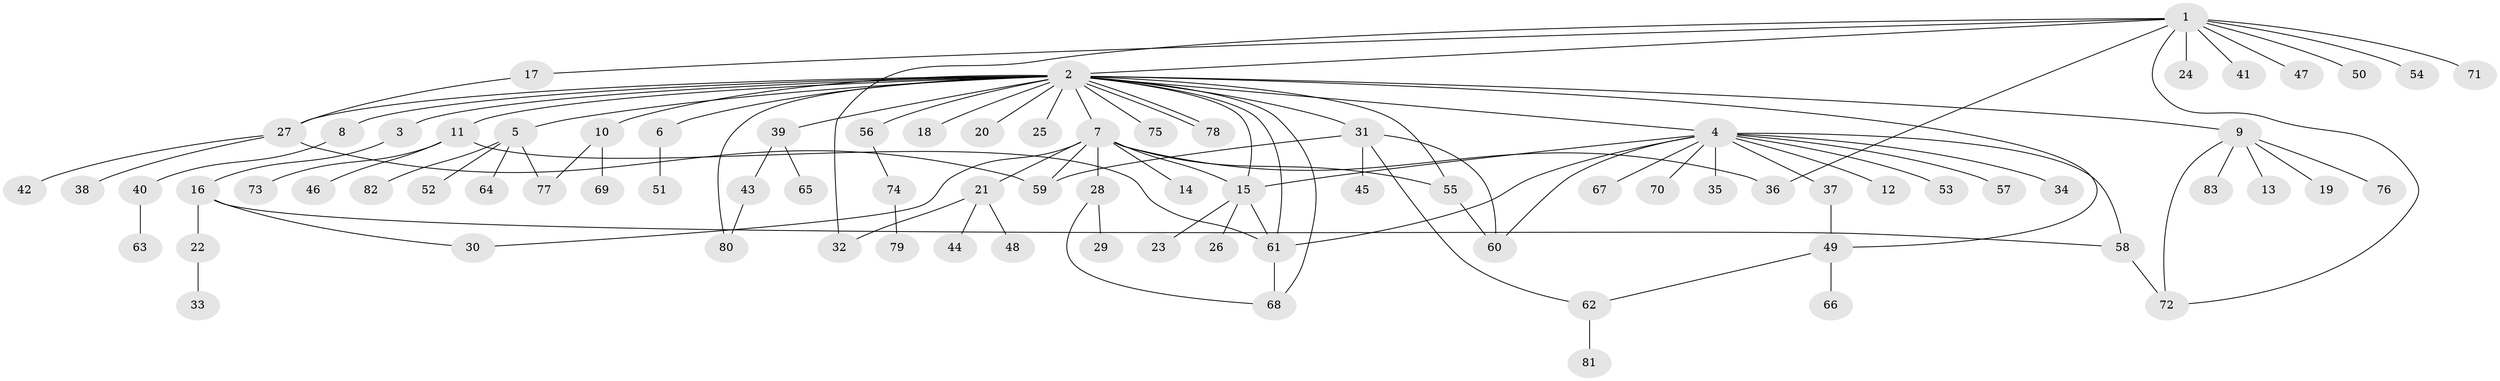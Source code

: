 // Generated by graph-tools (version 1.1) at 2025/14/03/09/25 04:14:29]
// undirected, 83 vertices, 106 edges
graph export_dot {
graph [start="1"]
  node [color=gray90,style=filled];
  1;
  2;
  3;
  4;
  5;
  6;
  7;
  8;
  9;
  10;
  11;
  12;
  13;
  14;
  15;
  16;
  17;
  18;
  19;
  20;
  21;
  22;
  23;
  24;
  25;
  26;
  27;
  28;
  29;
  30;
  31;
  32;
  33;
  34;
  35;
  36;
  37;
  38;
  39;
  40;
  41;
  42;
  43;
  44;
  45;
  46;
  47;
  48;
  49;
  50;
  51;
  52;
  53;
  54;
  55;
  56;
  57;
  58;
  59;
  60;
  61;
  62;
  63;
  64;
  65;
  66;
  67;
  68;
  69;
  70;
  71;
  72;
  73;
  74;
  75;
  76;
  77;
  78;
  79;
  80;
  81;
  82;
  83;
  1 -- 2;
  1 -- 17;
  1 -- 24;
  1 -- 32;
  1 -- 36;
  1 -- 41;
  1 -- 47;
  1 -- 50;
  1 -- 54;
  1 -- 71;
  1 -- 72;
  2 -- 3;
  2 -- 4;
  2 -- 5;
  2 -- 6;
  2 -- 7;
  2 -- 8;
  2 -- 9;
  2 -- 10;
  2 -- 11;
  2 -- 15;
  2 -- 18;
  2 -- 20;
  2 -- 25;
  2 -- 27;
  2 -- 31;
  2 -- 39;
  2 -- 49;
  2 -- 55;
  2 -- 56;
  2 -- 61;
  2 -- 68;
  2 -- 75;
  2 -- 78;
  2 -- 78;
  2 -- 80;
  3 -- 16;
  4 -- 12;
  4 -- 15;
  4 -- 34;
  4 -- 35;
  4 -- 37;
  4 -- 53;
  4 -- 57;
  4 -- 58;
  4 -- 60;
  4 -- 61;
  4 -- 67;
  4 -- 70;
  5 -- 52;
  5 -- 64;
  5 -- 77;
  5 -- 82;
  6 -- 51;
  7 -- 14;
  7 -- 15;
  7 -- 21;
  7 -- 28;
  7 -- 30;
  7 -- 36;
  7 -- 55;
  7 -- 59;
  8 -- 40;
  9 -- 13;
  9 -- 19;
  9 -- 72;
  9 -- 76;
  9 -- 83;
  10 -- 69;
  10 -- 77;
  11 -- 46;
  11 -- 61;
  11 -- 73;
  15 -- 23;
  15 -- 26;
  15 -- 61;
  16 -- 22;
  16 -- 30;
  16 -- 58;
  17 -- 27;
  21 -- 32;
  21 -- 44;
  21 -- 48;
  22 -- 33;
  27 -- 38;
  27 -- 42;
  27 -- 59;
  28 -- 29;
  28 -- 68;
  31 -- 45;
  31 -- 59;
  31 -- 60;
  31 -- 62;
  37 -- 49;
  39 -- 43;
  39 -- 65;
  40 -- 63;
  43 -- 80;
  49 -- 62;
  49 -- 66;
  55 -- 60;
  56 -- 74;
  58 -- 72;
  61 -- 68;
  62 -- 81;
  74 -- 79;
}
